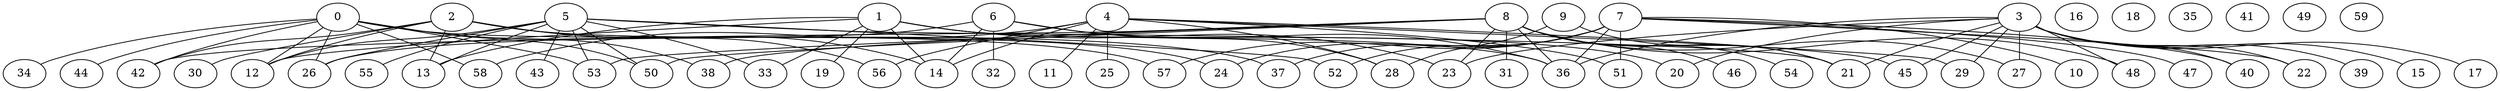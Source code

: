 graph g {0;1;2;3;4;5;6;7;8;9;10;11;12;13;14;15;16;17;18;19;20;21;22;23;24;25;26;27;28;29;30;31;32;33;34;35;36;37;38;39;40;41;42;43;44;45;46;47;48;49;50;51;52;53;54;55;56;57;58;59;0 -- 12;0 -- 26;0 -- 34;0 -- 38;0 -- 42;0 -- 44;0 -- 50;0 -- 53;0 -- 57;0 -- 58;1 -- 12;1 -- 13;1 -- 14;1 -- 19;1 -- 20;1 -- 23;1 -- 33;1 -- 36;2 -- 12;2 -- 13;2 -- 14;2 -- 24;2 -- 30;2 -- 37;2 -- 42;2 -- 56;3 -- 15;3 -- 17;3 -- 20;3 -- 21;3 -- 22;3 -- 23;3 -- 27;3 -- 29;3 -- 36;3 -- 39;3 -- 40;3 -- 45;3 -- 48;4 -- 11;4 -- 14;4 -- 25;4 -- 28;4 -- 29;4 -- 45;4 -- 51;4 -- 56;4 -- 58;5 -- 12;5 -- 13;5 -- 21;5 -- 26;5 -- 33;5 -- 43;5 -- 50;5 -- 52;5 -- 53;5 -- 55;6 -- 14;6 -- 26;6 -- 28;6 -- 32;6 -- 36;7 -- 10;7 -- 22;7 -- 24;7 -- 36;7 -- 37;7 -- 40;7 -- 47;7 -- 51;7 -- 52;7 -- 57;8 -- 21;8 -- 23;8 -- 27;8 -- 31;8 -- 36;8 -- 38;8 -- 42;8 -- 46;8 -- 48;8 -- 50;8 -- 53;8 -- 54;9 -- 21;9 -- 28;}